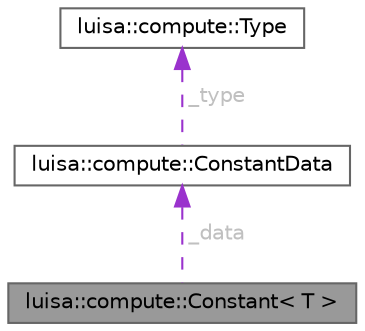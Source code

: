 digraph "luisa::compute::Constant&lt; T &gt;"
{
 // LATEX_PDF_SIZE
  bgcolor="transparent";
  edge [fontname=Helvetica,fontsize=10,labelfontname=Helvetica,labelfontsize=10];
  node [fontname=Helvetica,fontsize=10,shape=box,height=0.2,width=0.4];
  Node1 [id="Node000001",label="luisa::compute::Constant\< T \>",height=0.2,width=0.4,color="gray40", fillcolor="grey60", style="filled", fontcolor="black",tooltip="Constant class"];
  Node2 -> Node1 [id="edge1_Node000001_Node000002",dir="back",color="darkorchid3",style="dashed",tooltip=" ",label=" _data",fontcolor="grey" ];
  Node2 [id="Node000002",label="luisa::compute::ConstantData",height=0.2,width=0.4,color="gray40", fillcolor="white", style="filled",URL="$classluisa_1_1compute_1_1_constant_data.html",tooltip=" "];
  Node3 -> Node2 [id="edge2_Node000002_Node000003",dir="back",color="darkorchid3",style="dashed",tooltip=" ",label=" _type",fontcolor="grey" ];
  Node3 [id="Node000003",label="luisa::compute::Type",height=0.2,width=0.4,color="gray40", fillcolor="white", style="filled",URL="$classluisa_1_1compute_1_1_type.html",tooltip="Type class"];
}

